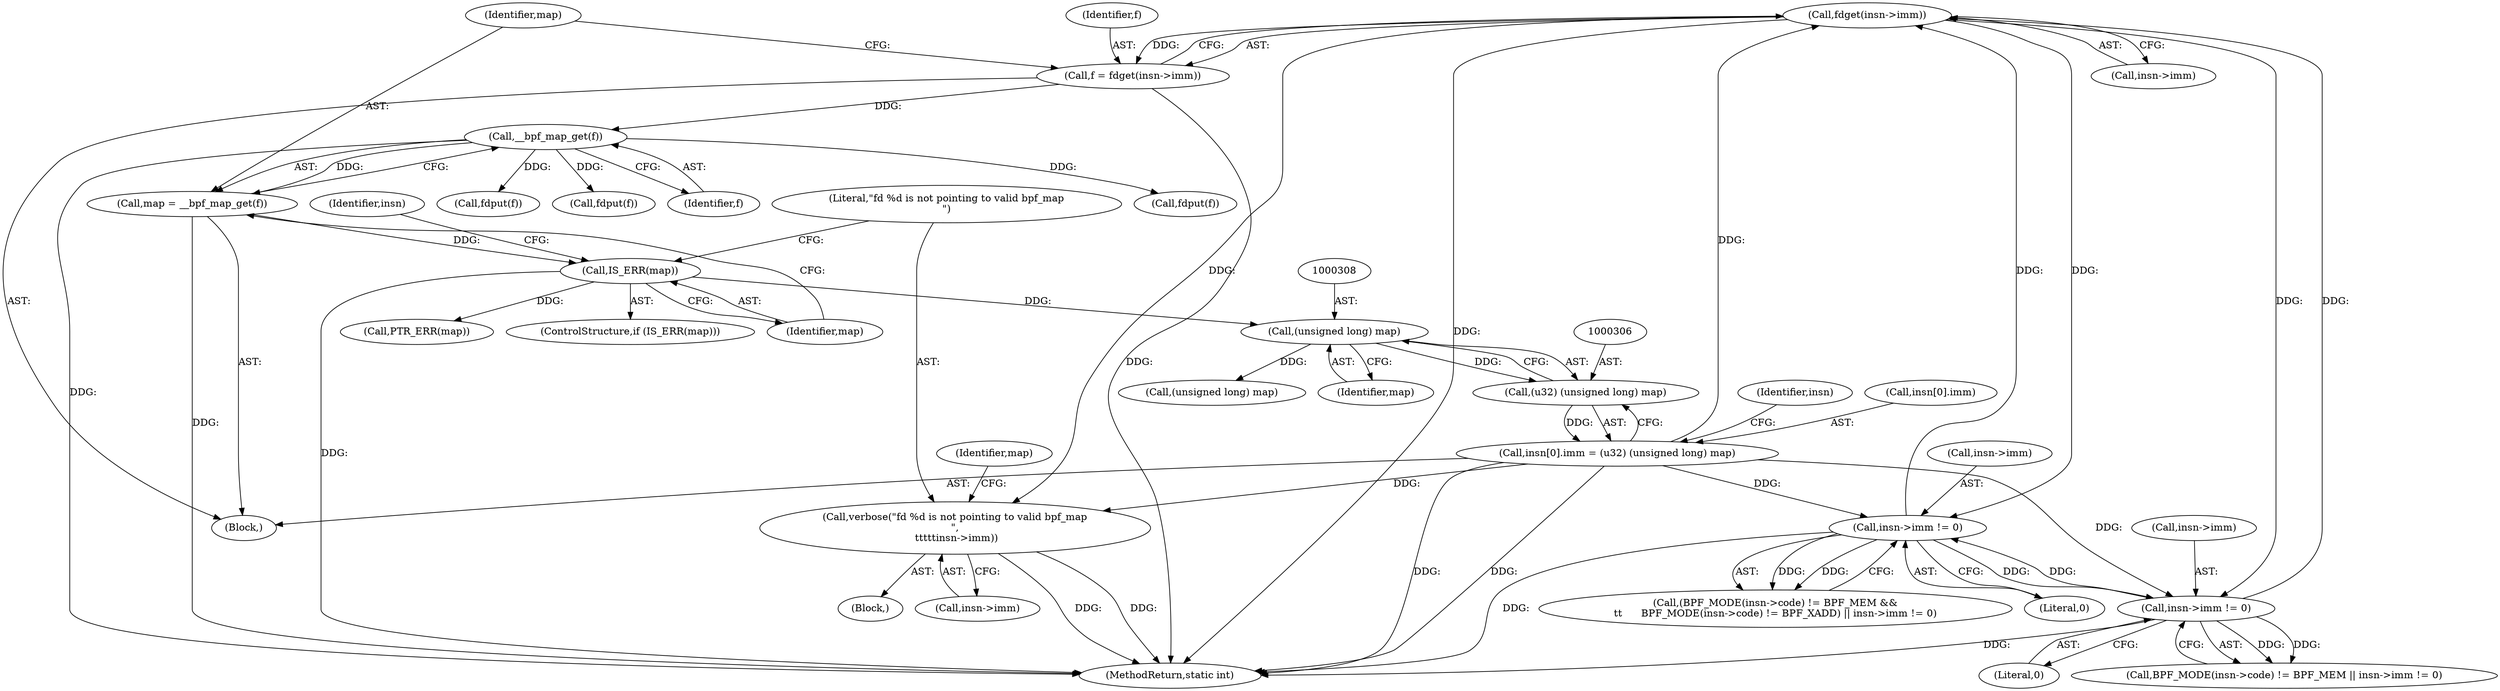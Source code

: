 digraph "0_linux_8358b02bf67d3a5d8a825070e1aa73f25fb2e4c7@pointer" {
"1000291" [label="(Call,verbose(\"fd %d is not pointing to valid bpf_map\n\",\n \t\t\t\t\tinsn->imm))"];
"1000279" [label="(Call,fdget(insn->imm))"];
"1000188" [label="(Call,insn->imm != 0)"];
"1000299" [label="(Call,insn[0].imm = (u32) (unsigned long) map)"];
"1000305" [label="(Call,(u32) (unsigned long) map)"];
"1000307" [label="(Call,(unsigned long) map)"];
"1000288" [label="(Call,IS_ERR(map))"];
"1000283" [label="(Call,map = __bpf_map_get(f))"];
"1000285" [label="(Call,__bpf_map_get(f))"];
"1000277" [label="(Call,f = fdget(insn->imm))"];
"1000155" [label="(Call,insn->imm != 0)"];
"1000285" [label="(Call,__bpf_map_get(f))"];
"1000174" [label="(Call,(BPF_MODE(insn->code) != BPF_MEM &&\n\t\t      BPF_MODE(insn->code) != BPF_XADD) || insn->imm != 0)"];
"1000353" [label="(Call,fdput(f))"];
"1000309" [label="(Identifier,map)"];
"1000371" [label="(Call,fdput(f))"];
"1000307" [label="(Call,(unsigned long) map)"];
"1000148" [label="(Call,BPF_MODE(insn->code) != BPF_MEM || insn->imm != 0)"];
"1000284" [label="(Identifier,map)"];
"1000159" [label="(Literal,0)"];
"1000286" [label="(Identifier,f)"];
"1000288" [label="(Call,IS_ERR(map))"];
"1000278" [label="(Identifier,f)"];
"1000299" [label="(Call,insn[0].imm = (u32) (unsigned long) map)"];
"1000277" [label="(Call,f = fdget(insn->imm))"];
"1000319" [label="(Call,(unsigned long) map)"];
"1000289" [label="(Identifier,map)"];
"1000283" [label="(Call,map = __bpf_map_get(f))"];
"1000297" [label="(Call,PTR_ERR(map))"];
"1000280" [label="(Call,insn->imm)"];
"1000302" [label="(Identifier,insn)"];
"1000156" [label="(Call,insn->imm)"];
"1000279" [label="(Call,fdget(insn->imm))"];
"1000189" [label="(Call,insn->imm)"];
"1000155" [label="(Call,insn->imm != 0)"];
"1000313" [label="(Identifier,insn)"];
"1000300" [label="(Call,insn[0].imm)"];
"1000211" [label="(Block,)"];
"1000290" [label="(Block,)"];
"1000291" [label="(Call,verbose(\"fd %d is not pointing to valid bpf_map\n\",\n \t\t\t\t\tinsn->imm))"];
"1000192" [label="(Literal,0)"];
"1000293" [label="(Call,insn->imm)"];
"1000305" [label="(Call,(u32) (unsigned long) map)"];
"1000292" [label="(Literal,\"fd %d is not pointing to valid bpf_map\n\")"];
"1000298" [label="(Identifier,map)"];
"1000287" [label="(ControlStructure,if (IS_ERR(map)))"];
"1000380" [label="(MethodReturn,static int)"];
"1000343" [label="(Call,fdput(f))"];
"1000188" [label="(Call,insn->imm != 0)"];
"1000291" -> "1000290"  [label="AST: "];
"1000291" -> "1000293"  [label="CFG: "];
"1000292" -> "1000291"  [label="AST: "];
"1000293" -> "1000291"  [label="AST: "];
"1000298" -> "1000291"  [label="CFG: "];
"1000291" -> "1000380"  [label="DDG: "];
"1000291" -> "1000380"  [label="DDG: "];
"1000279" -> "1000291"  [label="DDG: "];
"1000299" -> "1000291"  [label="DDG: "];
"1000279" -> "1000277"  [label="AST: "];
"1000279" -> "1000280"  [label="CFG: "];
"1000280" -> "1000279"  [label="AST: "];
"1000277" -> "1000279"  [label="CFG: "];
"1000279" -> "1000380"  [label="DDG: "];
"1000279" -> "1000155"  [label="DDG: "];
"1000279" -> "1000188"  [label="DDG: "];
"1000279" -> "1000277"  [label="DDG: "];
"1000188" -> "1000279"  [label="DDG: "];
"1000299" -> "1000279"  [label="DDG: "];
"1000155" -> "1000279"  [label="DDG: "];
"1000188" -> "1000174"  [label="AST: "];
"1000188" -> "1000192"  [label="CFG: "];
"1000189" -> "1000188"  [label="AST: "];
"1000192" -> "1000188"  [label="AST: "];
"1000174" -> "1000188"  [label="CFG: "];
"1000188" -> "1000380"  [label="DDG: "];
"1000188" -> "1000155"  [label="DDG: "];
"1000188" -> "1000174"  [label="DDG: "];
"1000188" -> "1000174"  [label="DDG: "];
"1000299" -> "1000188"  [label="DDG: "];
"1000155" -> "1000188"  [label="DDG: "];
"1000299" -> "1000211"  [label="AST: "];
"1000299" -> "1000305"  [label="CFG: "];
"1000300" -> "1000299"  [label="AST: "];
"1000305" -> "1000299"  [label="AST: "];
"1000313" -> "1000299"  [label="CFG: "];
"1000299" -> "1000380"  [label="DDG: "];
"1000299" -> "1000380"  [label="DDG: "];
"1000299" -> "1000155"  [label="DDG: "];
"1000305" -> "1000299"  [label="DDG: "];
"1000305" -> "1000307"  [label="CFG: "];
"1000306" -> "1000305"  [label="AST: "];
"1000307" -> "1000305"  [label="AST: "];
"1000307" -> "1000305"  [label="DDG: "];
"1000307" -> "1000309"  [label="CFG: "];
"1000308" -> "1000307"  [label="AST: "];
"1000309" -> "1000307"  [label="AST: "];
"1000288" -> "1000307"  [label="DDG: "];
"1000307" -> "1000319"  [label="DDG: "];
"1000288" -> "1000287"  [label="AST: "];
"1000288" -> "1000289"  [label="CFG: "];
"1000289" -> "1000288"  [label="AST: "];
"1000292" -> "1000288"  [label="CFG: "];
"1000302" -> "1000288"  [label="CFG: "];
"1000288" -> "1000380"  [label="DDG: "];
"1000283" -> "1000288"  [label="DDG: "];
"1000288" -> "1000297"  [label="DDG: "];
"1000283" -> "1000211"  [label="AST: "];
"1000283" -> "1000285"  [label="CFG: "];
"1000284" -> "1000283"  [label="AST: "];
"1000285" -> "1000283"  [label="AST: "];
"1000289" -> "1000283"  [label="CFG: "];
"1000283" -> "1000380"  [label="DDG: "];
"1000285" -> "1000283"  [label="DDG: "];
"1000285" -> "1000286"  [label="CFG: "];
"1000286" -> "1000285"  [label="AST: "];
"1000285" -> "1000380"  [label="DDG: "];
"1000277" -> "1000285"  [label="DDG: "];
"1000285" -> "1000343"  [label="DDG: "];
"1000285" -> "1000353"  [label="DDG: "];
"1000285" -> "1000371"  [label="DDG: "];
"1000277" -> "1000211"  [label="AST: "];
"1000278" -> "1000277"  [label="AST: "];
"1000284" -> "1000277"  [label="CFG: "];
"1000277" -> "1000380"  [label="DDG: "];
"1000155" -> "1000148"  [label="AST: "];
"1000155" -> "1000159"  [label="CFG: "];
"1000156" -> "1000155"  [label="AST: "];
"1000159" -> "1000155"  [label="AST: "];
"1000148" -> "1000155"  [label="CFG: "];
"1000155" -> "1000380"  [label="DDG: "];
"1000155" -> "1000148"  [label="DDG: "];
"1000155" -> "1000148"  [label="DDG: "];
}

